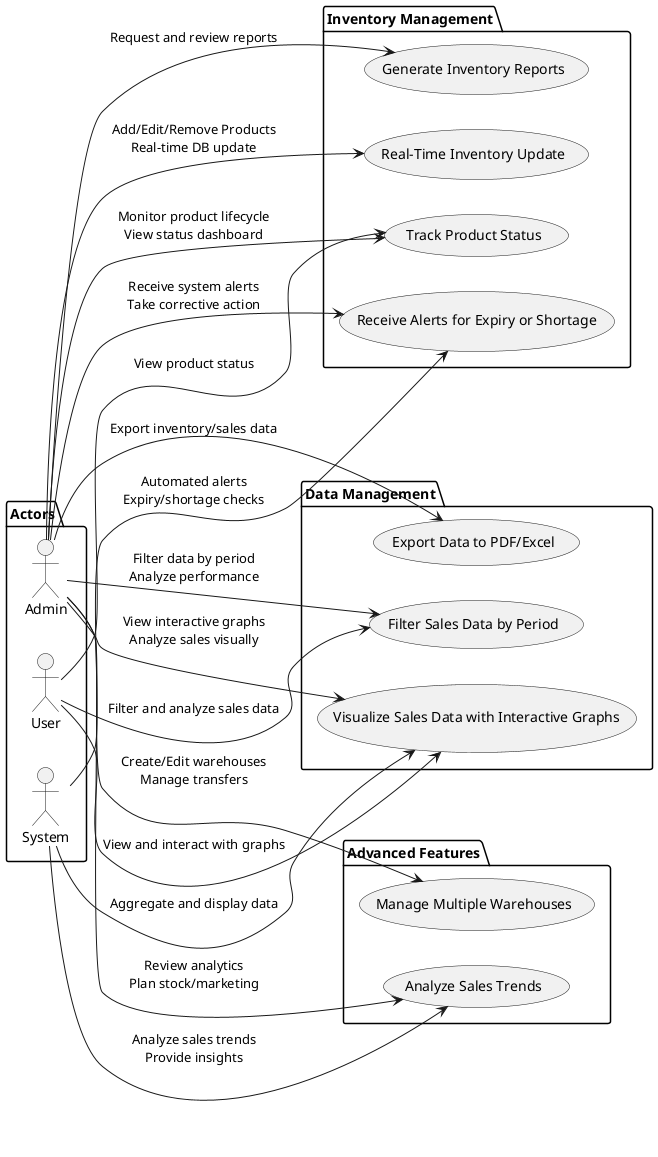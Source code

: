 @startuml UseCaseDiagram_ManageProducts

' Define direction
left to right direction

' Define actors
package "Actors" {
    :Admin: as Admin
    :User: as User
    :System: as System
}

' Define use cases
package "Inventory Management" {
    (Real-Time Inventory Update) as UC1
    (Track Product Status) as UC2
    (Receive Alerts for Expiry or Shortage) as UC3
    (Generate Inventory Reports) as UC4
}

package "Data Management" {
    (Export Data to PDF/Excel) as UC5
    (Visualize Sales Data with Interactive Graphs) as UC6
    (Filter Sales Data by Period) as UC7
}

package "Advanced Features" {
    (Manage Multiple Warehouses) as UC8
    (Analyze Sales Trends) as UC9
}

' Relationships
Admin --> UC1 : "Add/Edit/Remove Products\nReal-time DB update"
Admin --> UC2 : "Monitor product lifecycle\nView status dashboard"
Admin --> UC3 : "Receive system alerts\nTake corrective action"
Admin --> UC4 : "Request and review reports"
Admin --> UC5 : "Export inventory/sales data"
Admin --> UC6 : "View interactive graphs\nAnalyze sales visually"
Admin --> UC7 : "Filter data by period\nAnalyze performance"
Admin --> UC8 : "Create/Edit warehouses\nManage transfers"
Admin --> UC9 : "Review analytics\nPlan stock/marketing"

User --> UC2 : "View product status"
User --> UC6 : "View and interact with graphs"
User --> UC7 : "Filter and analyze sales data"

System --> UC3 : "Automated alerts\nExpiry/shortage checks"
System --> UC6 : "Aggregate and display data"
System --> UC9 : "Analyze sales trends\nProvide insights"

@enduml
